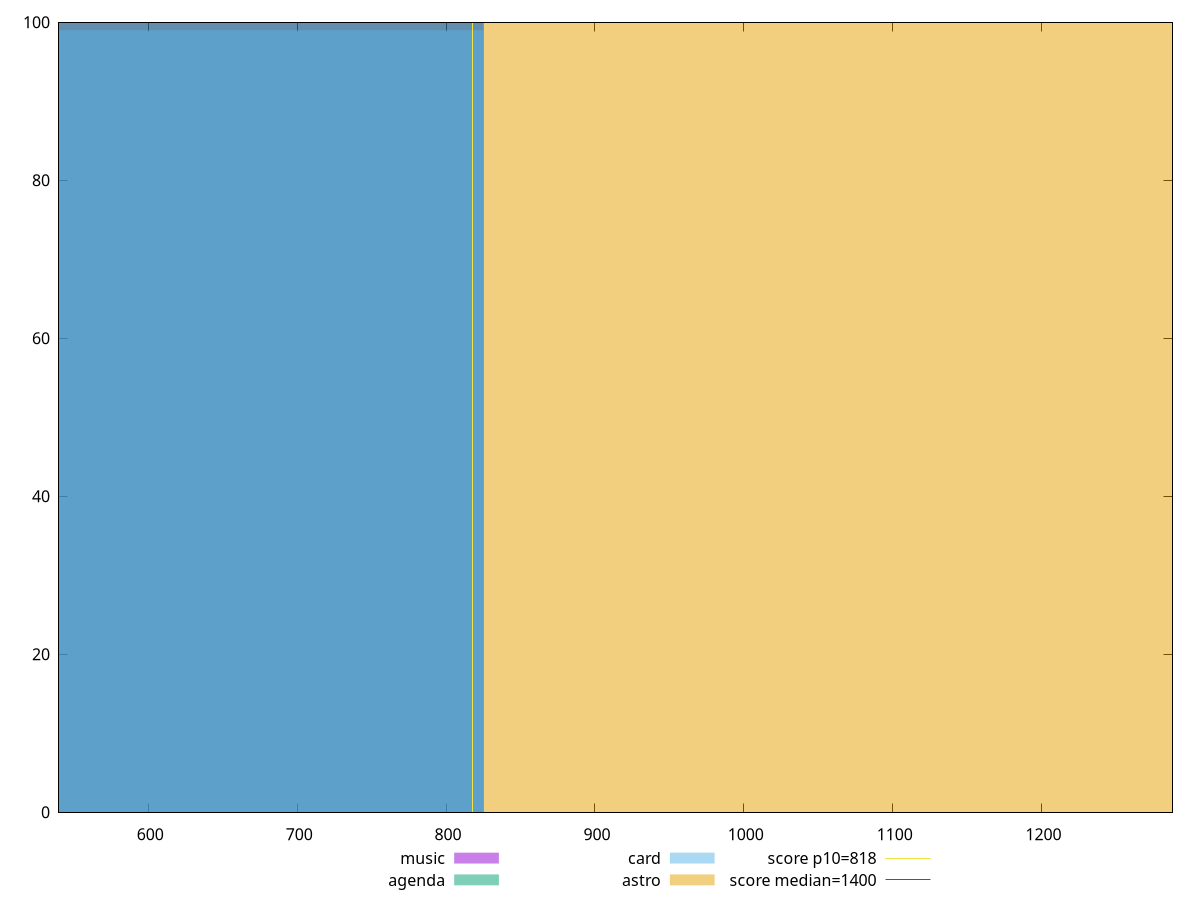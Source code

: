 reset

$music <<EOF
550.2579253018164 100
EOF

$agenda <<EOF
550.2579253018164 100
EOF

$card <<EOF
550.2579253018164 99
EOF

$astro <<EOF
1100.5158506036328 100
EOF

set key outside below
set boxwidth 550.2579253018164
set xrange [540:1288]
set yrange [0:100]
set trange [0:100]
set style fill transparent solid 0.5 noborder

set parametric
set terminal svg size 640, 520 enhanced background rgb 'white'
set output "reports/report_00027_2021-02-24T12-40-31.850Z/dom-size/comparison/histogram/all_raw.svg"

plot $music title "music" with boxes, \
     $agenda title "agenda" with boxes, \
     $card title "card" with boxes, \
     $astro title "astro" with boxes, \
     818,t title "score p10=818", \
     1400,t title "score median=1400"

reset
